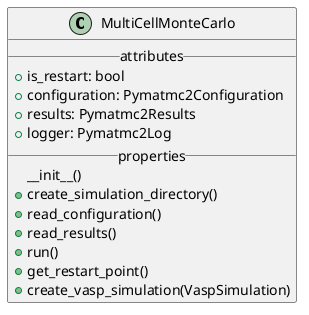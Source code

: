 @startuml
class MultiCellMonteCarlo{
    __attributes__
    + is_restart: bool
    + configuration: Pymatmc2Configuration
    + results: Pymatmc2Results
    + logger: Pymatmc2Log
    __properties__
    __init__()
    + create_simulation_directory()
    + read_configuration()
    + read_results()
    + run()
    + get_restart_point()
    + create_vasp_simulation(VaspSimulation)
}
@enduml
